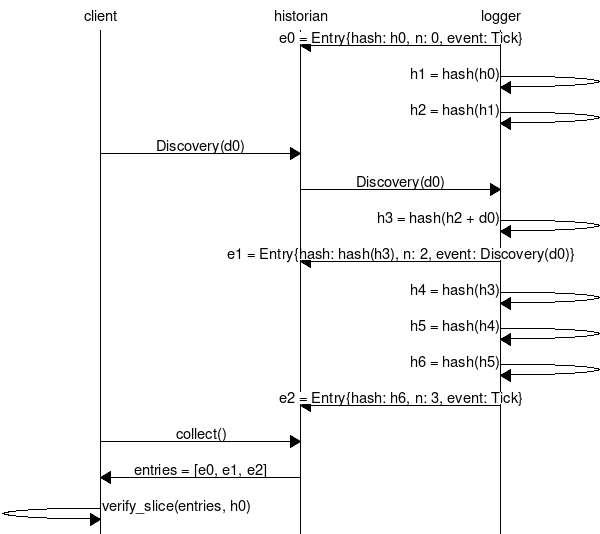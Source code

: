 msc {
  client,historian,logger;

  logger=>historian [ label = "e0 = Entry{hash: h0, n: 0, event: Tick}" ] ;
  logger=>logger [ label = "h1 = hash(h0)" ] ;
  logger=>logger [ label = "h2 = hash(h1)" ] ;
  client=>historian [ label = "Discovery(d0)" ] ;
  historian=>logger [ label = "Discovery(d0)" ] ;
  logger=>logger [ label = "h3 = hash(h2 + d0)" ] ;
  logger=>historian [ label = "e1 = Entry{hash: hash(h3), n: 2, event: Discovery(d0)}" ] ;
  logger=>logger [ label = "h4 = hash(h3)" ] ;
  logger=>logger [ label = "h5 = hash(h4)" ] ;
  logger=>logger [ label = "h6 = hash(h5)" ] ;
  logger=>historian [ label = "e2 = Entry{hash: h6, n: 3, event: Tick}" ] ;
  client=>historian [ label = "collect()" ] ;
  historian=>client [ label = "entries = [e0, e1, e2]" ] ;
  client=>client [ label = "verify_slice(entries, h0)" ] ;
}
